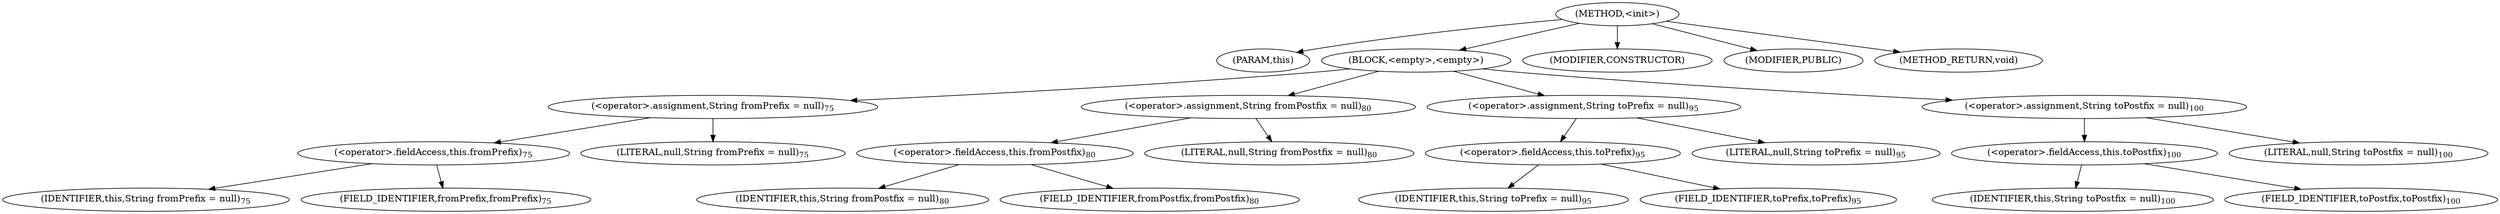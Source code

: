 digraph "&lt;init&gt;" {  
"208" [label = <(METHOD,&lt;init&gt;)> ]
"209" [label = <(PARAM,this)> ]
"210" [label = <(BLOCK,&lt;empty&gt;,&lt;empty&gt;)> ]
"211" [label = <(&lt;operator&gt;.assignment,String fromPrefix = null)<SUB>75</SUB>> ]
"212" [label = <(&lt;operator&gt;.fieldAccess,this.fromPrefix)<SUB>75</SUB>> ]
"213" [label = <(IDENTIFIER,this,String fromPrefix = null)<SUB>75</SUB>> ]
"214" [label = <(FIELD_IDENTIFIER,fromPrefix,fromPrefix)<SUB>75</SUB>> ]
"215" [label = <(LITERAL,null,String fromPrefix = null)<SUB>75</SUB>> ]
"216" [label = <(&lt;operator&gt;.assignment,String fromPostfix = null)<SUB>80</SUB>> ]
"217" [label = <(&lt;operator&gt;.fieldAccess,this.fromPostfix)<SUB>80</SUB>> ]
"218" [label = <(IDENTIFIER,this,String fromPostfix = null)<SUB>80</SUB>> ]
"219" [label = <(FIELD_IDENTIFIER,fromPostfix,fromPostfix)<SUB>80</SUB>> ]
"220" [label = <(LITERAL,null,String fromPostfix = null)<SUB>80</SUB>> ]
"221" [label = <(&lt;operator&gt;.assignment,String toPrefix = null)<SUB>95</SUB>> ]
"222" [label = <(&lt;operator&gt;.fieldAccess,this.toPrefix)<SUB>95</SUB>> ]
"223" [label = <(IDENTIFIER,this,String toPrefix = null)<SUB>95</SUB>> ]
"224" [label = <(FIELD_IDENTIFIER,toPrefix,toPrefix)<SUB>95</SUB>> ]
"225" [label = <(LITERAL,null,String toPrefix = null)<SUB>95</SUB>> ]
"226" [label = <(&lt;operator&gt;.assignment,String toPostfix = null)<SUB>100</SUB>> ]
"227" [label = <(&lt;operator&gt;.fieldAccess,this.toPostfix)<SUB>100</SUB>> ]
"228" [label = <(IDENTIFIER,this,String toPostfix = null)<SUB>100</SUB>> ]
"229" [label = <(FIELD_IDENTIFIER,toPostfix,toPostfix)<SUB>100</SUB>> ]
"230" [label = <(LITERAL,null,String toPostfix = null)<SUB>100</SUB>> ]
"231" [label = <(MODIFIER,CONSTRUCTOR)> ]
"232" [label = <(MODIFIER,PUBLIC)> ]
"233" [label = <(METHOD_RETURN,void)> ]
  "208" -> "209" 
  "208" -> "210" 
  "208" -> "231" 
  "208" -> "232" 
  "208" -> "233" 
  "210" -> "211" 
  "210" -> "216" 
  "210" -> "221" 
  "210" -> "226" 
  "211" -> "212" 
  "211" -> "215" 
  "212" -> "213" 
  "212" -> "214" 
  "216" -> "217" 
  "216" -> "220" 
  "217" -> "218" 
  "217" -> "219" 
  "221" -> "222" 
  "221" -> "225" 
  "222" -> "223" 
  "222" -> "224" 
  "226" -> "227" 
  "226" -> "230" 
  "227" -> "228" 
  "227" -> "229" 
}
